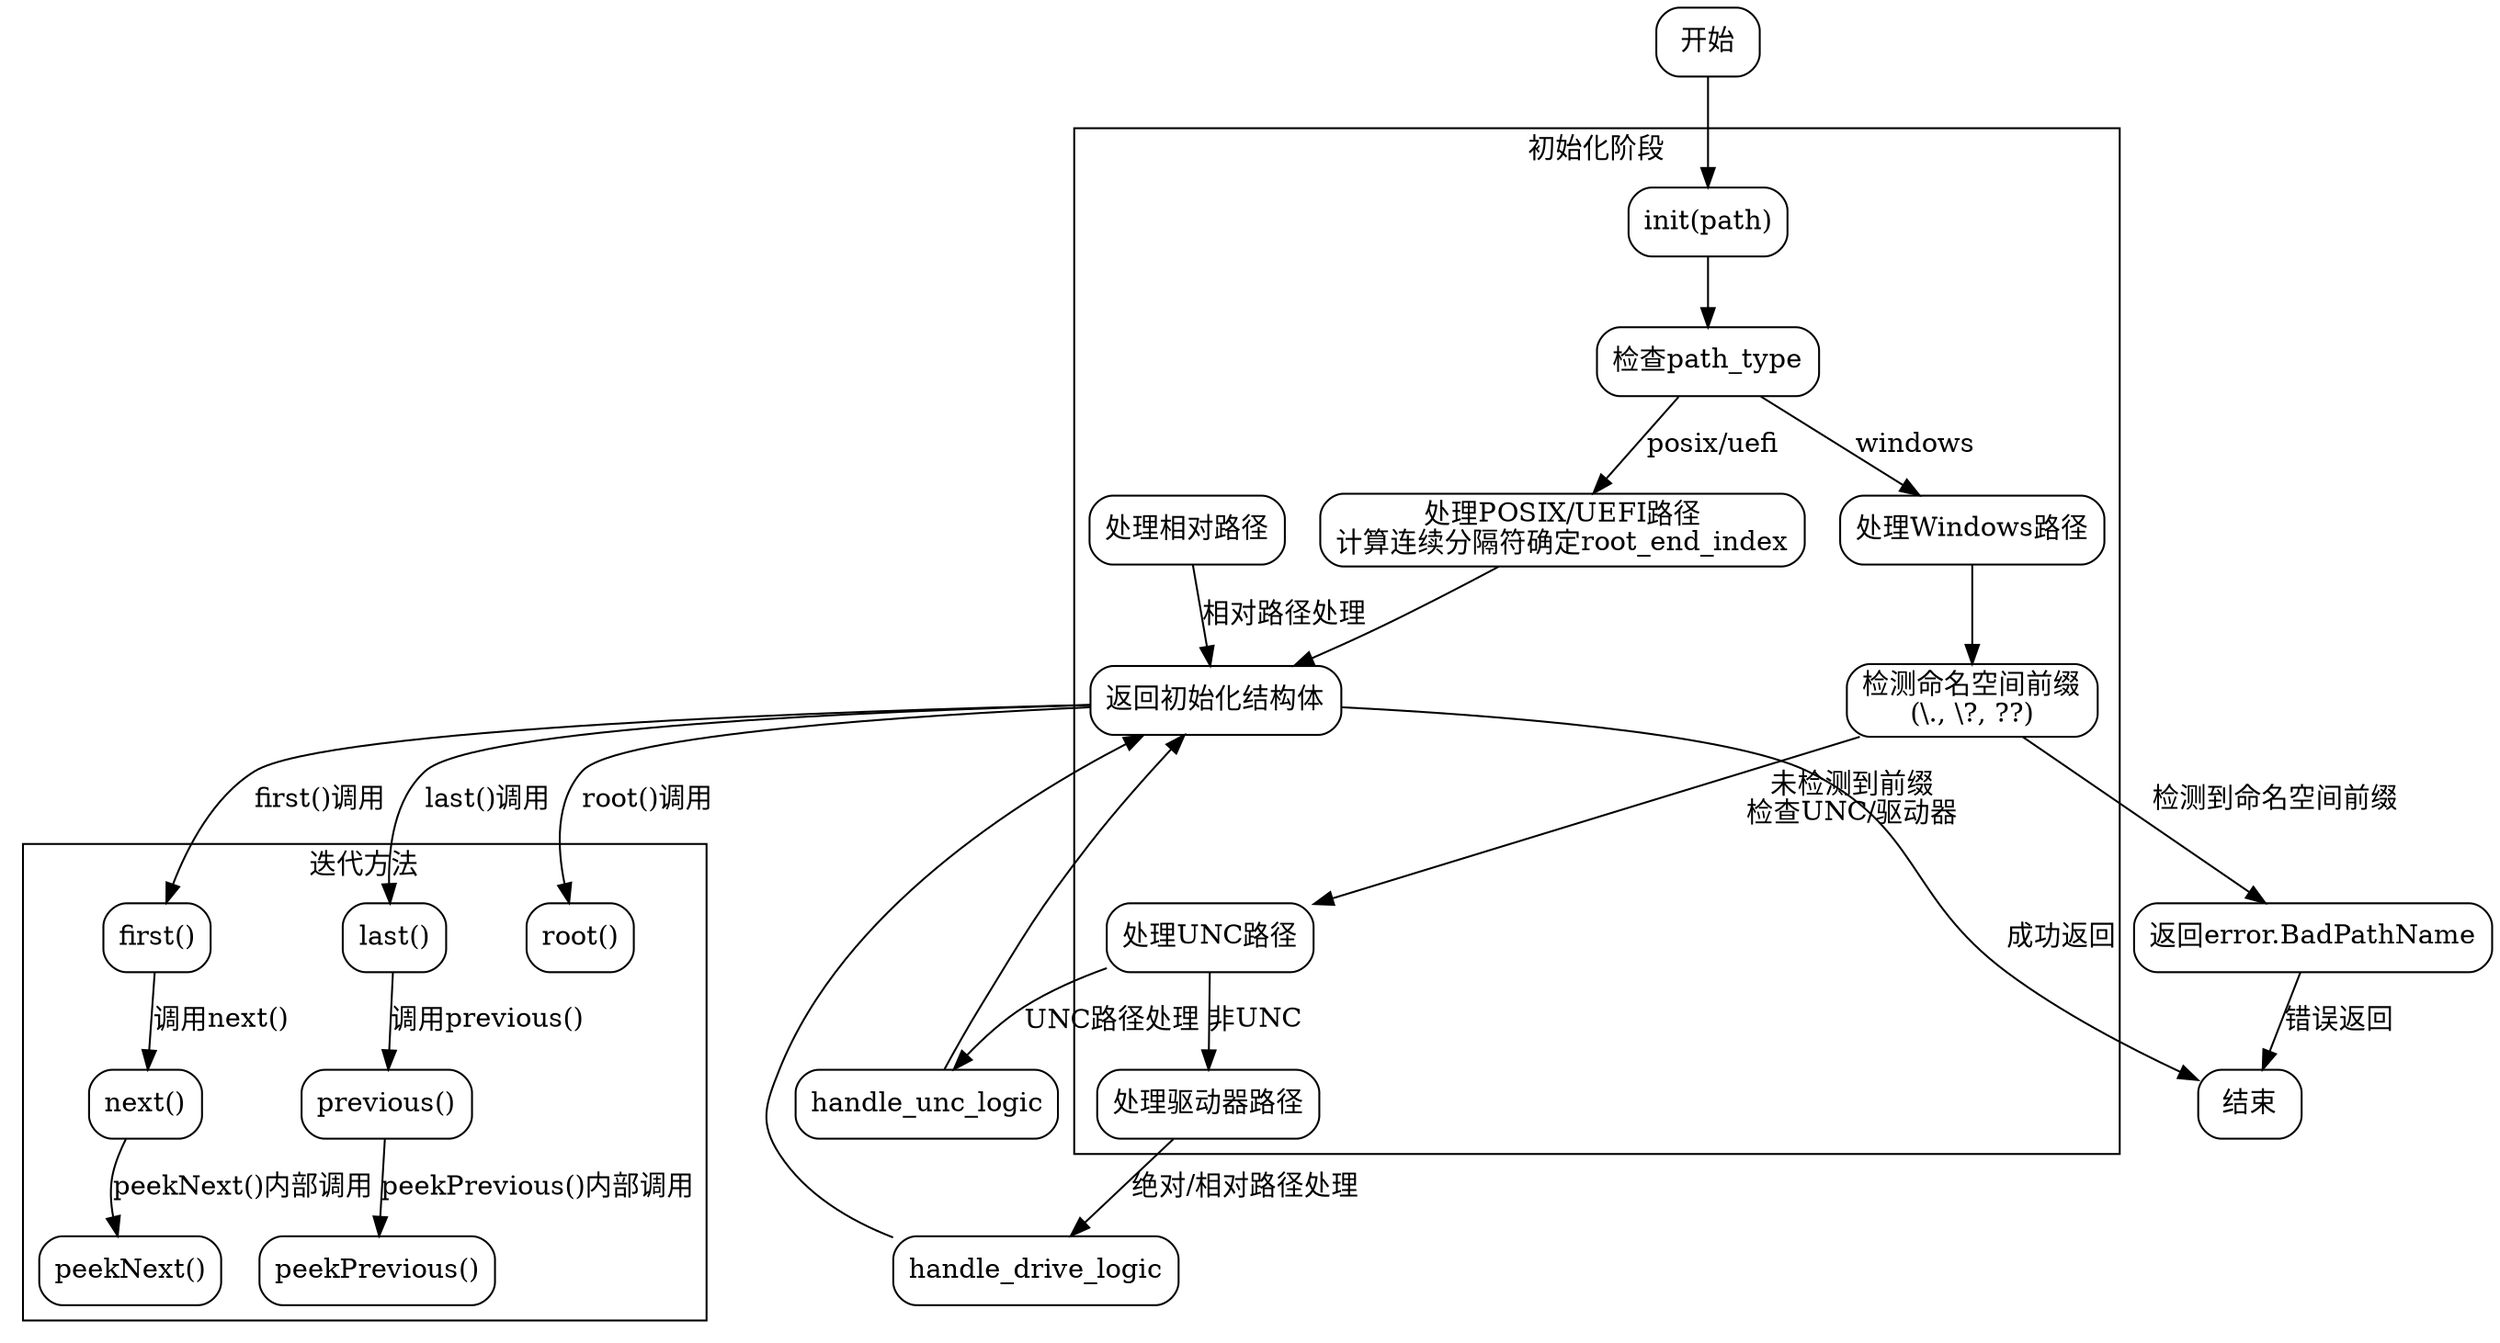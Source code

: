 
digraph ComponentIterator {
    rankdir=TB;
    node [shape=rectangle, style=rounded];

    // 初始化流程
    start [label="开始"];
    init [label="init(path)"];
    check_path_type [label="检查path_type"];
    handle_posix_uefi [label="处理POSIX/UEFI路径\n计算连续分隔符确定root_end_index"];
    handle_windows [label="处理Windows路径"];
    check_namespace_prefix [label="检测命名空间前缀\n(\\.\, \\?\, \??\)"];
    return_error [label="返回error.BadPathName"];
    check_unc [label="处理UNC路径"];
    check_drive [label="处理驱动器路径"];
    check_relative [label="处理相对路径"];
    init_return [label="返回初始化结构体"];

    // 方法流程
    root_method [label="root()"];
    first_method [label="first()"];
    last_method [label="last()"];
    next_method [label="next()"];
    peek_next_method [label="peekNext()"];
    previous_method [label="previous()"];
    peek_previous_method [label="peekPrevious()"];

    // 初始化逻辑连接
    start -> init;
    init -> check_path_type;
    check_path_type -> handle_posix_uefi [label="posix/uefi"];
    check_path_type -> handle_windows [label="windows"];
    
    handle_windows -> check_namespace_prefix;
    check_namespace_prefix -> return_error [label="检测到命名空间前缀"];
    check_namespace_prefix -> check_unc [label="未检测到前缀\n检查UNC/驱动器"];
    
    check_unc -> check_drive [label="非UNC"];
    check_unc -> handle_unc_logic [label="UNC路径处理"];
    check_drive -> handle_drive_logic [label="绝对/相对路径处理"];
    
    handle_posix_uefi -> init_return;
    handle_unc_logic -> init_return;
    handle_drive_logic -> init_return;
    check_relative -> init_return [label="相对路径处理"];

    // 方法调用关系
    init_return -> root_method [label="root()调用"];
    init_return -> first_method [label="first()调用"];
    init_return -> last_method [label="last()调用"];
    
    first_method -> next_method [label="调用next()"];
    last_method -> previous_method [label="调用previous()"];
    
    next_method -> peek_next_method [label="peekNext()内部调用"];
    previous_method -> peek_previous_method [label="peekPrevious()内部调用"];

    // 通用流程节点
    return_error -> end [label="错误返回"];
    init_return -> end [label="成功返回"];
    
    end [label="结束"];
    
    // 子图分组（仅示例结构）
    subgraph cluster_init {
        label="初始化阶段";
        init;
        check_path_type;
        handle_posix_uefi;
        handle_windows;
        check_namespace_prefix;
        check_unc;
        check_drive;
        check_relative;
        init_return;
    }
    
    subgraph cluster_methods {
        label="迭代方法";
        root_method;
        first_method;
        last_method;
        next_method;
        peek_next_method;
        previous_method;
        peek_previous_method;
    }
}
